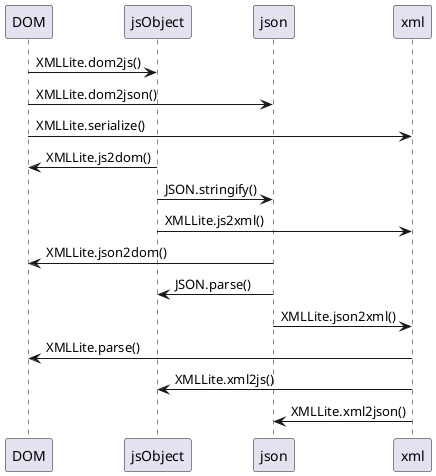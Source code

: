 @startuml
    DOM      -> jsObject : XMLLite.dom2js()
    DOM      -> json     : XMLLite.dom2json()
    DOM      -> xml      : XMLLite.serialize()
    jsObject -> DOM      : XMLLite.js2dom()
    jsObject -> json     : JSON.stringify()
    jsObject -> xml      : XMLLite.js2xml()
    json     -> DOM      : XMLLite.json2dom()
    json     -> jsObject : JSON.parse()
    json     -> xml      : XMLLite.json2xml()
    xml      -> DOM      : XMLLite.parse()
    xml      -> jsObject : XMLLite.xml2js()
    xml      -> json     : XMLLite.xml2json()
@enduml
